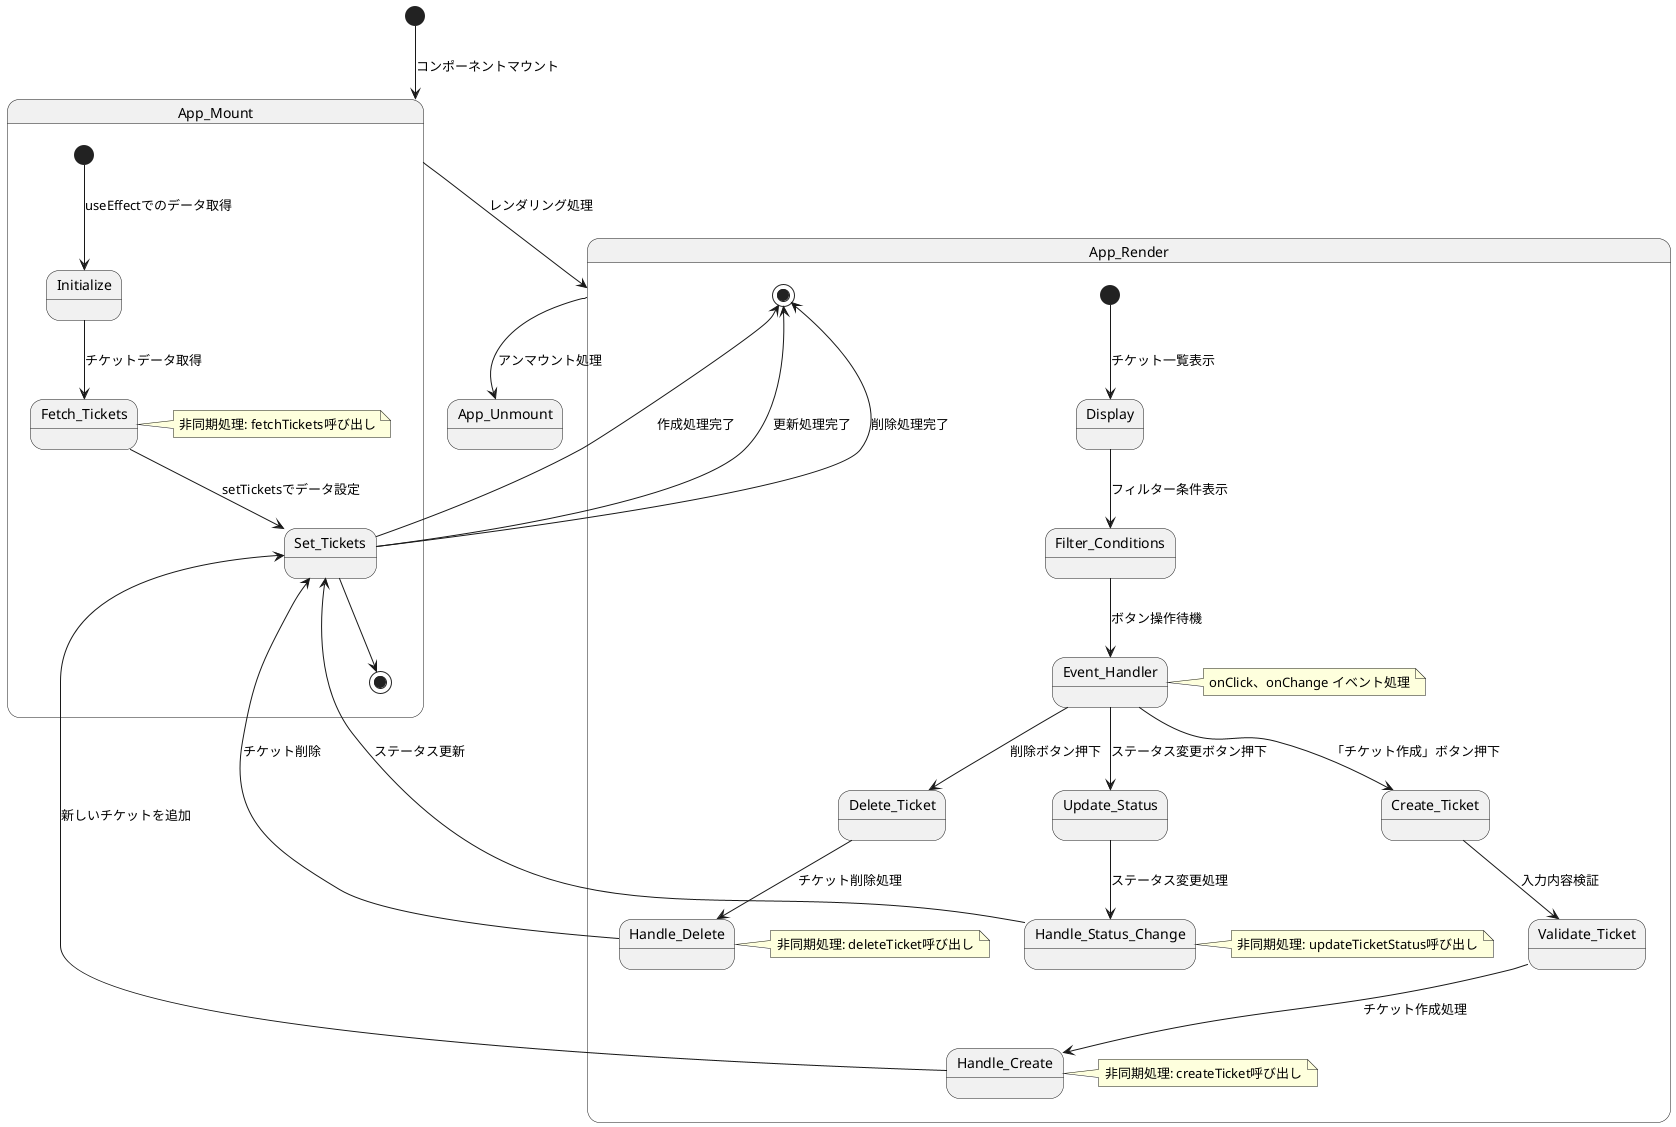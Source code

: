 @startuml
[*] --> App_Mount : コンポーネントマウント

state App_Mount {
  [*] --> Initialize : useEffectでのデータ取得
  Initialize --> Fetch_Tickets : チケットデータ取得
  Fetch_Tickets --> Set_Tickets : setTicketsでデータ設定
  
  note right of Fetch_Tickets
    非同期処理: fetchTickets呼び出し
  end note

  Set_Tickets --> [*]
}

App_Mount --> App_Render : レンダリング処理

state App_Render {
  [*] --> Display : チケット一覧表示
  Display --> Filter_Conditions : フィルター条件表示

  Filter_Conditions --> Event_Handler : ボタン操作待機
  note right of Event_Handler
    onClick、onChange イベント処理
  end note

  Event_Handler --> Create_Ticket : 「チケット作成」ボタン押下
  Create_Ticket --> Validate_Ticket : 入力内容検証
  Validate_Ticket --> Handle_Create : チケット作成処理
  Handle_Create --> Set_Tickets : 新しいチケットを追加
  note right of Handle_Create
    非同期処理: createTicket呼び出し
  end note
  Set_Tickets --> [*] : 作成処理完了

  Event_Handler --> Update_Status : ステータス変更ボタン押下
  Update_Status --> Handle_Status_Change : ステータス変更処理
  Handle_Status_Change --> Set_Tickets : ステータス更新
  note right of Handle_Status_Change
    非同期処理: updateTicketStatus呼び出し
  end note
  Set_Tickets --> [*] : 更新処理完了

  Event_Handler --> Delete_Ticket : 削除ボタン押下
  Delete_Ticket --> Handle_Delete : チケット削除処理
  Handle_Delete --> Set_Tickets : チケット削除
  note right of Handle_Delete
    非同期処理: deleteTicket呼び出し
  end note
  Set_Tickets --> [*] : 削除処理完了
}

App_Render --> App_Unmount : アンマウント処理

state App_Unmount {
}
@enduml